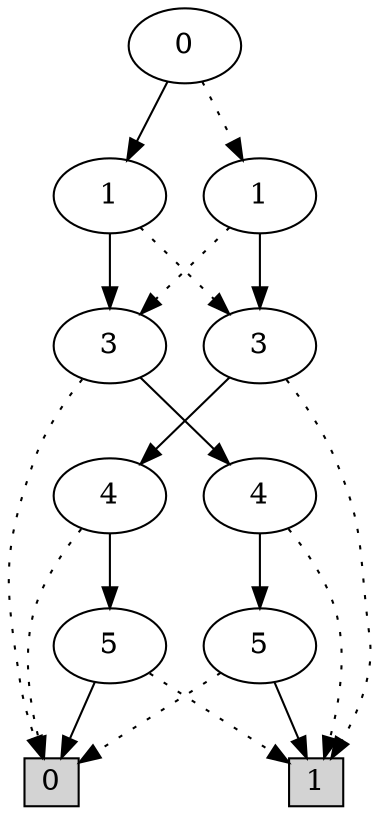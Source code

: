 digraph G {
0 [shape=box, label="0", style=filled, shape=box, height=0.3, width=0.3];
1 [shape=box, label="1", style=filled, shape=box, height=0.3, width=0.3];
372 [label="0"];
372 -> 370 [style=dotted];
372 -> 369 [style=filled];
370 [label="1"];
370 -> 312 [style=dotted];
370 -> 315 [style=filled];
312 [label="3"];
312 -> 0 [style=dotted];
312 -> 223 [style=filled];
223 [label="4"];
223 -> 1 [style=dotted];
223 -> 12 [style=filled];
12 [label="5"];
12 -> 0 [style=dotted];
12 -> 1 [style=filled];
315 [label="3"];
315 -> 1 [style=dotted];
315 -> 222 [style=filled];
222 [label="4"];
222 -> 0 [style=dotted];
222 -> 13 [style=filled];
13 [label="5"];
13 -> 1 [style=dotted];
13 -> 0 [style=filled];
369 [label="1"];
369 -> 315 [style=dotted];
369 -> 312 [style=filled];
}
